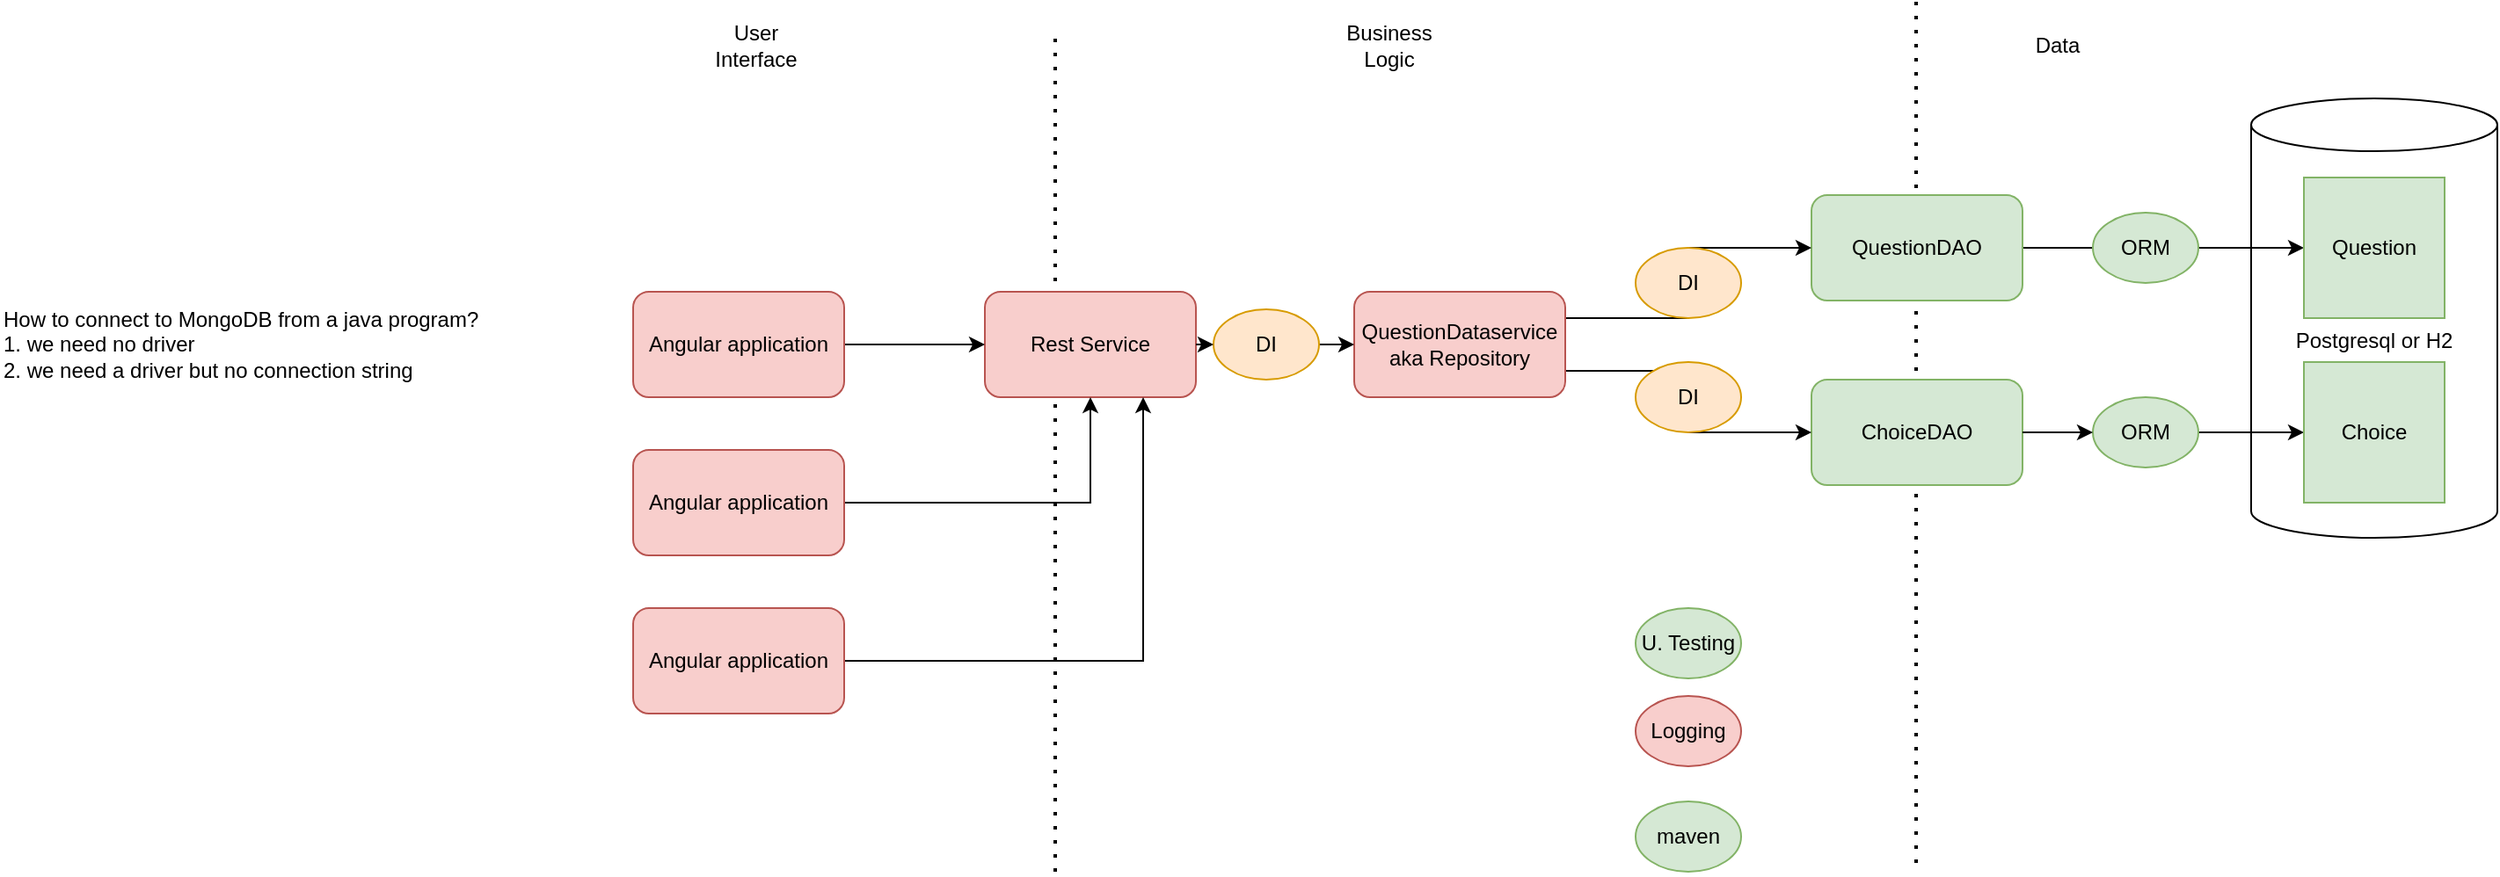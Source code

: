 <mxfile version="14.4.3" type="device" pages="3"><diagram id="Kkv0ApdDEV5jH6EFg98p" name="roadmap"><mxGraphModel dx="4152" dy="504" grid="1" gridSize="10" guides="1" tooltips="1" connect="1" arrows="1" fold="1" page="1" pageScale="1" pageWidth="3300" pageHeight="2339" math="0" shadow="0"><root><mxCell id="0"/><mxCell id="1" parent="0"/><mxCell id="iPCw-N0oo3vk8tLVuGO--15" value="" style="endArrow=none;dashed=1;html=1;dashPattern=1 3;strokeWidth=2;" parent="1" edge="1"><mxGeometry width="50" height="50" relative="1" as="geometry"><mxPoint x="-80" y="590" as="sourcePoint"/><mxPoint x="-80" y="110" as="targetPoint"/></mxGeometry></mxCell><mxCell id="iPCw-N0oo3vk8tLVuGO--32" value="" style="endArrow=none;dashed=1;html=1;dashPattern=1 3;strokeWidth=2;" parent="1" edge="1"><mxGeometry width="50" height="50" relative="1" as="geometry"><mxPoint x="409.5" y="585" as="sourcePoint"/><mxPoint x="409.5" y="95" as="targetPoint"/></mxGeometry></mxCell><mxCell id="iPCw-N0oo3vk8tLVuGO--1" value="Postgresql or H2" style="shape=cylinder3;whiteSpace=wrap;html=1;boundedLbl=1;backgroundOutline=1;size=15;" parent="1" vertex="1"><mxGeometry x="600" y="150" width="140" height="250" as="geometry"/></mxCell><mxCell id="iPCw-N0oo3vk8tLVuGO--4" style="edgeStyle=orthogonalEdgeStyle;rounded=0;orthogonalLoop=1;jettySize=auto;html=1;exitX=1;exitY=0.5;exitDx=0;exitDy=0;" parent="1" source="iPCw-N0oo3vk8tLVuGO--2" target="iPCw-N0oo3vk8tLVuGO--3" edge="1"><mxGeometry relative="1" as="geometry"/></mxCell><mxCell id="iPCw-N0oo3vk8tLVuGO--2" value="QuestionDAO" style="rounded=1;whiteSpace=wrap;html=1;fillColor=#d5e8d4;strokeColor=#82b366;" parent="1" vertex="1"><mxGeometry x="350" y="205" width="120" height="60" as="geometry"/></mxCell><mxCell id="iPCw-N0oo3vk8tLVuGO--3" value="Question" style="whiteSpace=wrap;html=1;aspect=fixed;fillColor=#d5e8d4;strokeColor=#82b366;" parent="1" vertex="1"><mxGeometry x="630" y="195" width="80" height="80" as="geometry"/></mxCell><mxCell id="iPCw-N0oo3vk8tLVuGO--7" style="edgeStyle=orthogonalEdgeStyle;rounded=0;orthogonalLoop=1;jettySize=auto;html=1;exitX=1;exitY=0.5;exitDx=0;exitDy=0;" parent="1" source="iPCw-N0oo3vk8tLVuGO--19" target="iPCw-N0oo3vk8tLVuGO--6" edge="1"><mxGeometry relative="1" as="geometry"/></mxCell><mxCell id="iPCw-N0oo3vk8tLVuGO--5" value="ChoiceDAO" style="rounded=1;whiteSpace=wrap;html=1;fillColor=#d5e8d4;strokeColor=#82b366;" parent="1" vertex="1"><mxGeometry x="350" y="310" width="120" height="60" as="geometry"/></mxCell><mxCell id="iPCw-N0oo3vk8tLVuGO--6" value="Choice" style="whiteSpace=wrap;html=1;aspect=fixed;fillColor=#d5e8d4;strokeColor=#82b366;" parent="1" vertex="1"><mxGeometry x="630" y="300" width="80" height="80" as="geometry"/></mxCell><mxCell id="iPCw-N0oo3vk8tLVuGO--8" value="How to connect to MongoDB from a java program?&lt;br&gt;1. we need no driver&lt;br&gt;2. we need a driver but no connection string" style="text;html=1;strokeColor=none;fillColor=none;align=left;verticalAlign=middle;whiteSpace=wrap;rounded=0;" parent="1" vertex="1"><mxGeometry x="-680" y="280" width="320" height="20" as="geometry"/></mxCell><mxCell id="iPCw-N0oo3vk8tLVuGO--10" style="edgeStyle=orthogonalEdgeStyle;rounded=0;orthogonalLoop=1;jettySize=auto;html=1;exitX=1;exitY=0.25;exitDx=0;exitDy=0;" parent="1" source="iPCw-N0oo3vk8tLVuGO--9" target="iPCw-N0oo3vk8tLVuGO--2" edge="1"><mxGeometry relative="1" as="geometry"/></mxCell><mxCell id="iPCw-N0oo3vk8tLVuGO--11" style="edgeStyle=orthogonalEdgeStyle;rounded=0;orthogonalLoop=1;jettySize=auto;html=1;exitX=1;exitY=0.75;exitDx=0;exitDy=0;entryX=0;entryY=0.5;entryDx=0;entryDy=0;" parent="1" source="iPCw-N0oo3vk8tLVuGO--9" target="iPCw-N0oo3vk8tLVuGO--5" edge="1"><mxGeometry relative="1" as="geometry"/></mxCell><mxCell id="iPCw-N0oo3vk8tLVuGO--9" value="QuestionDataservice&lt;br&gt;aka Repository" style="rounded=1;whiteSpace=wrap;html=1;fillColor=#f8cecc;strokeColor=#b85450;" parent="1" vertex="1"><mxGeometry x="90" y="260" width="120" height="60" as="geometry"/></mxCell><mxCell id="iPCw-N0oo3vk8tLVuGO--13" style="edgeStyle=orthogonalEdgeStyle;rounded=0;orthogonalLoop=1;jettySize=auto;html=1;exitX=1;exitY=0.5;exitDx=0;exitDy=0;entryX=0;entryY=0.5;entryDx=0;entryDy=0;" parent="1" source="iPCw-N0oo3vk8tLVuGO--23" target="iPCw-N0oo3vk8tLVuGO--9" edge="1"><mxGeometry relative="1" as="geometry"/></mxCell><mxCell id="iPCw-N0oo3vk8tLVuGO--12" value="Rest Service" style="rounded=1;whiteSpace=wrap;html=1;fillColor=#f8cecc;strokeColor=#b85450;" parent="1" vertex="1"><mxGeometry x="-120" y="260" width="120" height="60" as="geometry"/></mxCell><mxCell id="iPCw-N0oo3vk8tLVuGO--16" style="edgeStyle=orthogonalEdgeStyle;rounded=0;orthogonalLoop=1;jettySize=auto;html=1;exitX=1;exitY=0.5;exitDx=0;exitDy=0;entryX=0;entryY=0.5;entryDx=0;entryDy=0;" parent="1" source="iPCw-N0oo3vk8tLVuGO--14" target="iPCw-N0oo3vk8tLVuGO--12" edge="1"><mxGeometry relative="1" as="geometry"/></mxCell><mxCell id="iPCw-N0oo3vk8tLVuGO--14" value="Angular application" style="rounded=1;whiteSpace=wrap;html=1;fillColor=#f8cecc;strokeColor=#b85450;" parent="1" vertex="1"><mxGeometry x="-320" y="260" width="120" height="60" as="geometry"/></mxCell><mxCell id="iPCw-N0oo3vk8tLVuGO--18" value="ORM" style="ellipse;whiteSpace=wrap;html=1;align=center;fillColor=#d5e8d4;strokeColor=#82b366;" parent="1" vertex="1"><mxGeometry x="510" y="215" width="60" height="40" as="geometry"/></mxCell><mxCell id="iPCw-N0oo3vk8tLVuGO--19" value="ORM" style="ellipse;whiteSpace=wrap;html=1;align=center;fillColor=#d5e8d4;strokeColor=#82b366;" parent="1" vertex="1"><mxGeometry x="510" y="320" width="60" height="40" as="geometry"/></mxCell><mxCell id="iPCw-N0oo3vk8tLVuGO--20" style="edgeStyle=orthogonalEdgeStyle;rounded=0;orthogonalLoop=1;jettySize=auto;html=1;exitX=1;exitY=0.5;exitDx=0;exitDy=0;" parent="1" source="iPCw-N0oo3vk8tLVuGO--5" target="iPCw-N0oo3vk8tLVuGO--19" edge="1"><mxGeometry relative="1" as="geometry"><mxPoint x="470" y="340" as="sourcePoint"/><mxPoint x="630" y="340" as="targetPoint"/></mxGeometry></mxCell><mxCell id="iPCw-N0oo3vk8tLVuGO--21" value="DI" style="ellipse;whiteSpace=wrap;html=1;align=center;fillColor=#ffe6cc;strokeColor=#d79b00;" parent="1" vertex="1"><mxGeometry x="250" y="235" width="60" height="40" as="geometry"/></mxCell><mxCell id="iPCw-N0oo3vk8tLVuGO--22" value="DI" style="ellipse;whiteSpace=wrap;html=1;align=center;fillColor=#ffe6cc;strokeColor=#d79b00;" parent="1" vertex="1"><mxGeometry x="250" y="300" width="60" height="40" as="geometry"/></mxCell><mxCell id="iPCw-N0oo3vk8tLVuGO--23" value="DI" style="ellipse;whiteSpace=wrap;html=1;align=center;fillColor=#ffe6cc;strokeColor=#d79b00;" parent="1" vertex="1"><mxGeometry x="10" y="270" width="60" height="40" as="geometry"/></mxCell><mxCell id="iPCw-N0oo3vk8tLVuGO--24" style="edgeStyle=orthogonalEdgeStyle;rounded=0;orthogonalLoop=1;jettySize=auto;html=1;exitX=1;exitY=0.5;exitDx=0;exitDy=0;entryX=0;entryY=0.5;entryDx=0;entryDy=0;" parent="1" source="iPCw-N0oo3vk8tLVuGO--12" target="iPCw-N0oo3vk8tLVuGO--23" edge="1"><mxGeometry relative="1" as="geometry"><mxPoint y="290" as="sourcePoint"/><mxPoint x="90" y="290" as="targetPoint"/></mxGeometry></mxCell><mxCell id="iPCw-N0oo3vk8tLVuGO--25" value="U. Testing" style="ellipse;whiteSpace=wrap;html=1;align=center;fillColor=#d5e8d4;strokeColor=#82b366;" parent="1" vertex="1"><mxGeometry x="250" y="440" width="60" height="40" as="geometry"/></mxCell><mxCell id="iPCw-N0oo3vk8tLVuGO--26" value="Logging" style="ellipse;whiteSpace=wrap;html=1;align=center;fillColor=#f8cecc;strokeColor=#b85450;" parent="1" vertex="1"><mxGeometry x="250" y="490" width="60" height="40" as="geometry"/></mxCell><mxCell id="iPCw-N0oo3vk8tLVuGO--27" value="maven" style="ellipse;whiteSpace=wrap;html=1;align=center;fillColor=#d5e8d4;strokeColor=#82b366;" parent="1" vertex="1"><mxGeometry x="250" y="550" width="60" height="40" as="geometry"/></mxCell><mxCell id="iPCw-N0oo3vk8tLVuGO--29" style="edgeStyle=orthogonalEdgeStyle;rounded=0;orthogonalLoop=1;jettySize=auto;html=1;" parent="1" source="iPCw-N0oo3vk8tLVuGO--28" target="iPCw-N0oo3vk8tLVuGO--12" edge="1"><mxGeometry relative="1" as="geometry"/></mxCell><mxCell id="iPCw-N0oo3vk8tLVuGO--28" value="Angular application" style="rounded=1;whiteSpace=wrap;html=1;fillColor=#f8cecc;strokeColor=#b85450;" parent="1" vertex="1"><mxGeometry x="-320" y="350" width="120" height="60" as="geometry"/></mxCell><mxCell id="iPCw-N0oo3vk8tLVuGO--31" style="edgeStyle=orthogonalEdgeStyle;rounded=0;orthogonalLoop=1;jettySize=auto;html=1;entryX=0.75;entryY=1;entryDx=0;entryDy=0;" parent="1" source="iPCw-N0oo3vk8tLVuGO--30" target="iPCw-N0oo3vk8tLVuGO--12" edge="1"><mxGeometry relative="1" as="geometry"/></mxCell><mxCell id="iPCw-N0oo3vk8tLVuGO--30" value="Angular application" style="rounded=1;whiteSpace=wrap;html=1;fillColor=#f8cecc;strokeColor=#b85450;" parent="1" vertex="1"><mxGeometry x="-320" y="440" width="120" height="60" as="geometry"/></mxCell><mxCell id="iPCw-N0oo3vk8tLVuGO--33" value="Data" style="text;html=1;strokeColor=none;fillColor=none;align=center;verticalAlign=middle;whiteSpace=wrap;rounded=0;" parent="1" vertex="1"><mxGeometry x="470" y="110" width="40" height="20" as="geometry"/></mxCell><mxCell id="iPCw-N0oo3vk8tLVuGO--34" value="Business Logic" style="text;html=1;strokeColor=none;fillColor=none;align=center;verticalAlign=middle;whiteSpace=wrap;rounded=0;" parent="1" vertex="1"><mxGeometry x="90" y="110" width="40" height="20" as="geometry"/></mxCell><mxCell id="iPCw-N0oo3vk8tLVuGO--35" value="User Interface" style="text;html=1;strokeColor=none;fillColor=none;align=center;verticalAlign=middle;whiteSpace=wrap;rounded=0;" parent="1" vertex="1"><mxGeometry x="-270" y="110" width="40" height="20" as="geometry"/></mxCell></root></mxGraphModel></diagram><diagram id="_HJwE6uxq1Sk8v5rZ9CI" name="ORM"><mxGraphModel dx="868" dy="520" grid="1" gridSize="10" guides="1" tooltips="1" connect="1" arrows="1" fold="1" page="1" pageScale="1" pageWidth="3300" pageHeight="2339" math="0" shadow="0"><root><mxCell id="FlCdFFemsUalm9avuRiI-0"/><mxCell id="FlCdFFemsUalm9avuRiI-1" parent="FlCdFFemsUalm9avuRiI-0"/><mxCell id="FlCdFFemsUalm9avuRiI-13" value="Question" style="swimlane;fontStyle=0;align=center;verticalAlign=top;childLayout=stackLayout;horizontal=1;startSize=40;horizontalStack=0;resizeParent=1;resizeParentMax=0;resizeLast=0;collapsible=0;marginBottom=0;html=1;" vertex="1" parent="FlCdFFemsUalm9avuRiI-1"><mxGeometry x="220" y="180" width="140" height="70" as="geometry"/></mxCell><mxCell id="FlCdFFemsUalm9avuRiI-14" value="String title&lt;br&gt;int id" style="text;html=1;strokeColor=none;fillColor=none;align=left;verticalAlign=middle;spacingLeft=4;spacingRight=4;overflow=hidden;rotatable=0;points=[[0,0.5],[1,0.5]];portConstraint=eastwest;" vertex="1" parent="FlCdFFemsUalm9avuRiI-13"><mxGeometry y="40" width="140" height="30" as="geometry"/></mxCell><mxCell id="FlCdFFemsUalm9avuRiI-15" value="QUESTIONS" style="shape=table;html=1;whiteSpace=wrap;startSize=30;container=1;collapsible=0;childLayout=tableLayout;fontStyle=1;align=center;" vertex="1" parent="FlCdFFemsUalm9avuRiI-1"><mxGeometry x="310" y="10" width="180" height="150" as="geometry"/></mxCell><mxCell id="FlCdFFemsUalm9avuRiI-16" value="" style="shape=partialRectangle;html=1;whiteSpace=wrap;collapsible=0;dropTarget=0;pointerEvents=0;fillColor=none;top=0;left=0;bottom=0;right=0;points=[[0,0.5],[1,0.5]];portConstraint=eastwest;" vertex="1" parent="FlCdFFemsUalm9avuRiI-15"><mxGeometry y="30" width="180" height="40" as="geometry"/></mxCell><mxCell id="FlCdFFemsUalm9avuRiI-17" value="id" style="shape=partialRectangle;html=1;whiteSpace=wrap;connectable=0;fillColor=none;top=0;left=0;bottom=0;right=0;overflow=hidden;" vertex="1" parent="FlCdFFemsUalm9avuRiI-16"><mxGeometry width="60" height="40" as="geometry"/></mxCell><mxCell id="FlCdFFemsUalm9avuRiI-18" value="title" style="shape=partialRectangle;html=1;whiteSpace=wrap;connectable=0;fillColor=none;top=0;left=0;bottom=0;right=0;overflow=hidden;" vertex="1" parent="FlCdFFemsUalm9avuRiI-16"><mxGeometry x="60" width="60" height="40" as="geometry"/></mxCell><mxCell id="FlCdFFemsUalm9avuRiI-19" value="..." style="shape=partialRectangle;html=1;whiteSpace=wrap;connectable=0;fillColor=none;top=0;left=0;bottom=0;right=0;overflow=hidden;" vertex="1" parent="FlCdFFemsUalm9avuRiI-16"><mxGeometry x="120" width="60" height="40" as="geometry"/></mxCell><mxCell id="FlCdFFemsUalm9avuRiI-20" value="" style="shape=partialRectangle;html=1;whiteSpace=wrap;collapsible=0;dropTarget=0;pointerEvents=0;fillColor=none;top=0;left=0;bottom=0;right=0;points=[[0,0.5],[1,0.5]];portConstraint=eastwest;" vertex="1" parent="FlCdFFemsUalm9avuRiI-15"><mxGeometry y="70" width="180" height="40" as="geometry"/></mxCell><mxCell id="FlCdFFemsUalm9avuRiI-21" value="" style="shape=partialRectangle;html=1;whiteSpace=wrap;connectable=0;fillColor=none;top=0;left=0;bottom=0;right=0;overflow=hidden;" vertex="1" parent="FlCdFFemsUalm9avuRiI-20"><mxGeometry width="60" height="40" as="geometry"/></mxCell><mxCell id="FlCdFFemsUalm9avuRiI-22" value="" style="shape=partialRectangle;html=1;whiteSpace=wrap;connectable=0;fillColor=none;top=0;left=0;bottom=0;right=0;overflow=hidden;" vertex="1" parent="FlCdFFemsUalm9avuRiI-20"><mxGeometry x="60" width="60" height="40" as="geometry"/></mxCell><mxCell id="FlCdFFemsUalm9avuRiI-23" value="" style="shape=partialRectangle;html=1;whiteSpace=wrap;connectable=0;fillColor=none;top=0;left=0;bottom=0;right=0;overflow=hidden;" vertex="1" parent="FlCdFFemsUalm9avuRiI-20"><mxGeometry x="120" width="60" height="40" as="geometry"/></mxCell><mxCell id="FlCdFFemsUalm9avuRiI-24" value="" style="shape=partialRectangle;html=1;whiteSpace=wrap;collapsible=0;dropTarget=0;pointerEvents=0;fillColor=none;top=0;left=0;bottom=0;right=0;points=[[0,0.5],[1,0.5]];portConstraint=eastwest;" vertex="1" parent="FlCdFFemsUalm9avuRiI-15"><mxGeometry y="110" width="180" height="40" as="geometry"/></mxCell><mxCell id="FlCdFFemsUalm9avuRiI-25" value="" style="shape=partialRectangle;html=1;whiteSpace=wrap;connectable=0;fillColor=none;top=0;left=0;bottom=0;right=0;overflow=hidden;" vertex="1" parent="FlCdFFemsUalm9avuRiI-24"><mxGeometry width="60" height="40" as="geometry"/></mxCell><mxCell id="FlCdFFemsUalm9avuRiI-26" value="" style="shape=partialRectangle;html=1;whiteSpace=wrap;connectable=0;fillColor=none;top=0;left=0;bottom=0;right=0;overflow=hidden;" vertex="1" parent="FlCdFFemsUalm9avuRiI-24"><mxGeometry x="60" width="60" height="40" as="geometry"/></mxCell><mxCell id="FlCdFFemsUalm9avuRiI-27" value="" style="shape=partialRectangle;html=1;whiteSpace=wrap;connectable=0;fillColor=none;top=0;left=0;bottom=0;right=0;overflow=hidden;" vertex="1" parent="FlCdFFemsUalm9avuRiI-24"><mxGeometry x="120" width="60" height="40" as="geometry"/></mxCell><mxCell id="FlCdFFemsUalm9avuRiI-28" value="" style="endArrow=classic;html=1;entryX=0.511;entryY=1.025;entryDx=0;entryDy=0;entryPerimeter=0;exitX=0.364;exitY=0.033;exitDx=0;exitDy=0;exitPerimeter=0;" edge="1" parent="FlCdFFemsUalm9avuRiI-1" source="FlCdFFemsUalm9avuRiI-14" target="FlCdFFemsUalm9avuRiI-24"><mxGeometry width="50" height="50" relative="1" as="geometry"><mxPoint x="370" y="230" as="sourcePoint"/><mxPoint x="580" y="310" as="targetPoint"/></mxGeometry></mxCell><mxCell id="FlCdFFemsUalm9avuRiI-29" value="" style="endArrow=classic;html=1;exitX=0.164;exitY=1.1;exitDx=0;exitDy=0;exitPerimeter=0;entryX=0.111;entryY=1.1;entryDx=0;entryDy=0;entryPerimeter=0;" edge="1" parent="FlCdFFemsUalm9avuRiI-1" source="FlCdFFemsUalm9avuRiI-14" target="FlCdFFemsUalm9avuRiI-24"><mxGeometry width="50" height="50" relative="1" as="geometry"><mxPoint x="270" y="450" as="sourcePoint"/><mxPoint x="320" y="400" as="targetPoint"/></mxGeometry></mxCell></root></mxGraphModel></diagram><diagram id="OqMZz_4tGUsMA8eIbpcT" name="Hibernate"><mxGraphModel dx="868" dy="520" grid="1" gridSize="10" guides="1" tooltips="1" connect="1" arrows="1" fold="1" page="1" pageScale="1" pageWidth="3300" pageHeight="2339" math="0" shadow="0"><root><mxCell id="0qXHUAN5NofsUWZfVxIp-0"/><mxCell id="0qXHUAN5NofsUWZfVxIp-1" parent="0qXHUAN5NofsUWZfVxIp-0"/><mxCell id="0qXHUAN5NofsUWZfVxIp-5" style="edgeStyle=orthogonalEdgeStyle;rounded=0;orthogonalLoop=1;jettySize=auto;html=1;exitX=1;exitY=0.5;exitDx=0;exitDy=0;entryX=0;entryY=0.5;entryDx=0;entryDy=0;" edge="1" parent="0qXHUAN5NofsUWZfVxIp-1" source="0qXHUAN5NofsUWZfVxIp-6" target="0qXHUAN5NofsUWZfVxIp-4"><mxGeometry relative="1" as="geometry"/></mxCell><mxCell id="0qXHUAN5NofsUWZfVxIp-9" style="edgeStyle=orthogonalEdgeStyle;rounded=0;orthogonalLoop=1;jettySize=auto;html=1;exitX=0.5;exitY=0;exitDx=0;exitDy=0;" edge="1" parent="0qXHUAN5NofsUWZfVxIp-1" source="0qXHUAN5NofsUWZfVxIp-2" target="0qXHUAN5NofsUWZfVxIp-8"><mxGeometry relative="1" as="geometry"/></mxCell><mxCell id="0qXHUAN5NofsUWZfVxIp-14" style="edgeStyle=orthogonalEdgeStyle;rounded=0;orthogonalLoop=1;jettySize=auto;html=1;exitX=0.5;exitY=1;exitDx=0;exitDy=0;entryX=0;entryY=0.5;entryDx=0;entryDy=0;entryPerimeter=0;" edge="1" parent="0qXHUAN5NofsUWZfVxIp-1" source="0qXHUAN5NofsUWZfVxIp-2" target="0qXHUAN5NofsUWZfVxIp-13"><mxGeometry relative="1" as="geometry"/></mxCell><mxCell id="0qXHUAN5NofsUWZfVxIp-2" value="instance" style="rounded=0;whiteSpace=wrap;html=1;dashed=1;" vertex="1" parent="0qXHUAN5NofsUWZfVxIp-1"><mxGeometry x="140" y="130" width="120" height="60" as="geometry"/></mxCell><mxCell id="0qXHUAN5NofsUWZfVxIp-3" value="db" style="shape=cylinder3;whiteSpace=wrap;html=1;boundedLbl=1;backgroundOutline=1;size=15;" vertex="1" parent="0qXHUAN5NofsUWZfVxIp-1"><mxGeometry x="570" y="140" width="140" height="130" as="geometry"/></mxCell><mxCell id="0qXHUAN5NofsUWZfVxIp-4" value="Table" style="rounded=0;whiteSpace=wrap;html=1;" vertex="1" parent="0qXHUAN5NofsUWZfVxIp-1"><mxGeometry x="580" y="240" width="120" height="60" as="geometry"/></mxCell><mxCell id="0qXHUAN5NofsUWZfVxIp-11" style="edgeStyle=orthogonalEdgeStyle;rounded=0;orthogonalLoop=1;jettySize=auto;html=1;exitX=0.5;exitY=0;exitDx=0;exitDy=0;" edge="1" parent="0qXHUAN5NofsUWZfVxIp-1" source="0qXHUAN5NofsUWZfVxIp-6" target="0qXHUAN5NofsUWZfVxIp-10"><mxGeometry relative="1" as="geometry"/></mxCell><mxCell id="0qXHUAN5NofsUWZfVxIp-6" value="ORM" style="ellipse;whiteSpace=wrap;html=1;" vertex="1" parent="0qXHUAN5NofsUWZfVxIp-1"><mxGeometry x="410" y="190" width="120" height="80" as="geometry"/></mxCell><mxCell id="0qXHUAN5NofsUWZfVxIp-7" style="edgeStyle=orthogonalEdgeStyle;rounded=0;orthogonalLoop=1;jettySize=auto;html=1;exitX=1;exitY=0.5;exitDx=0;exitDy=0;entryX=0;entryY=0.5;entryDx=0;entryDy=0;" edge="1" parent="0qXHUAN5NofsUWZfVxIp-1" source="0qXHUAN5NofsUWZfVxIp-2" target="0qXHUAN5NofsUWZfVxIp-6"><mxGeometry relative="1" as="geometry"><mxPoint x="350" y="170" as="sourcePoint"/><mxPoint x="580" y="270" as="targetPoint"/></mxGeometry></mxCell><mxCell id="0qXHUAN5NofsUWZfVxIp-12" value="sessionFactory.save()" style="edgeLabel;html=1;align=center;verticalAlign=middle;resizable=0;points=[];" vertex="1" connectable="0" parent="0qXHUAN5NofsUWZfVxIp-7"><mxGeometry x="-0.217" y="5" relative="1" as="geometry"><mxPoint as="offset"/></mxGeometry></mxCell><mxCell id="0qXHUAN5NofsUWZfVxIp-8" value="Class" style="rounded=0;whiteSpace=wrap;html=1;" vertex="1" parent="0qXHUAN5NofsUWZfVxIp-1"><mxGeometry x="140" y="20" width="120" height="60" as="geometry"/></mxCell><mxCell id="0qXHUAN5NofsUWZfVxIp-10" value="instance" style="rounded=0;whiteSpace=wrap;html=1;dashed=1;" vertex="1" parent="0qXHUAN5NofsUWZfVxIp-1"><mxGeometry x="410" y="100" width="120" height="60" as="geometry"/></mxCell><mxCell id="0qXHUAN5NofsUWZfVxIp-13" value="graph db" style="shape=cylinder3;whiteSpace=wrap;html=1;boundedLbl=1;backgroundOutline=1;size=15;" vertex="1" parent="0qXHUAN5NofsUWZfVxIp-1"><mxGeometry x="570" y="400" width="140" height="130" as="geometry"/></mxCell></root></mxGraphModel></diagram></mxfile>